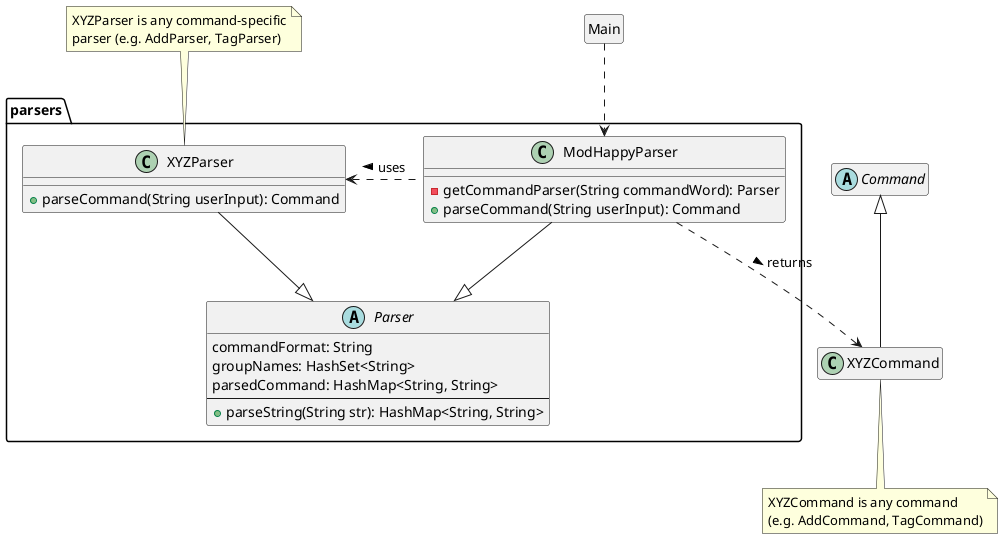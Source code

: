 @startuml

package parsers {
    abstract class Parser {
        commandFormat: String
        groupNames: HashSet<String>
        parsedCommand: HashMap<String, String>
        --
        + parseString(String str): HashMap<String, String>
    }

    class XYZParser {
        + parseCommand(String userInput): Command
    }

    class ModHappyParser {
        - getCommandParser(String commandWord): Parser
        + parseCommand(String userInput): Command
    }
}

note top of XYZParser
    XYZParser is any command-specific
    parser (e.g. AddParser, TagParser)
end note

Parser <|-u- ModHappyParser
XYZParser <. ModHappyParser: uses <
ModHappyParser <.u. Main

hide Main circle
hide Main methods
hide Main attributes

Parser <|-- XYZParser

abstract class Command {
}
hide Command methods
hide Command attributes

XYZCommand <.u. ModHappyParser: returns <
Command <|-- XYZCommand

hide XYZCommand methods
hide XYZCommand attributes

note bottom of XYZCommand
    XYZCommand is any command
    (e.g. AddCommand, TagCommand)
end note

@enduml